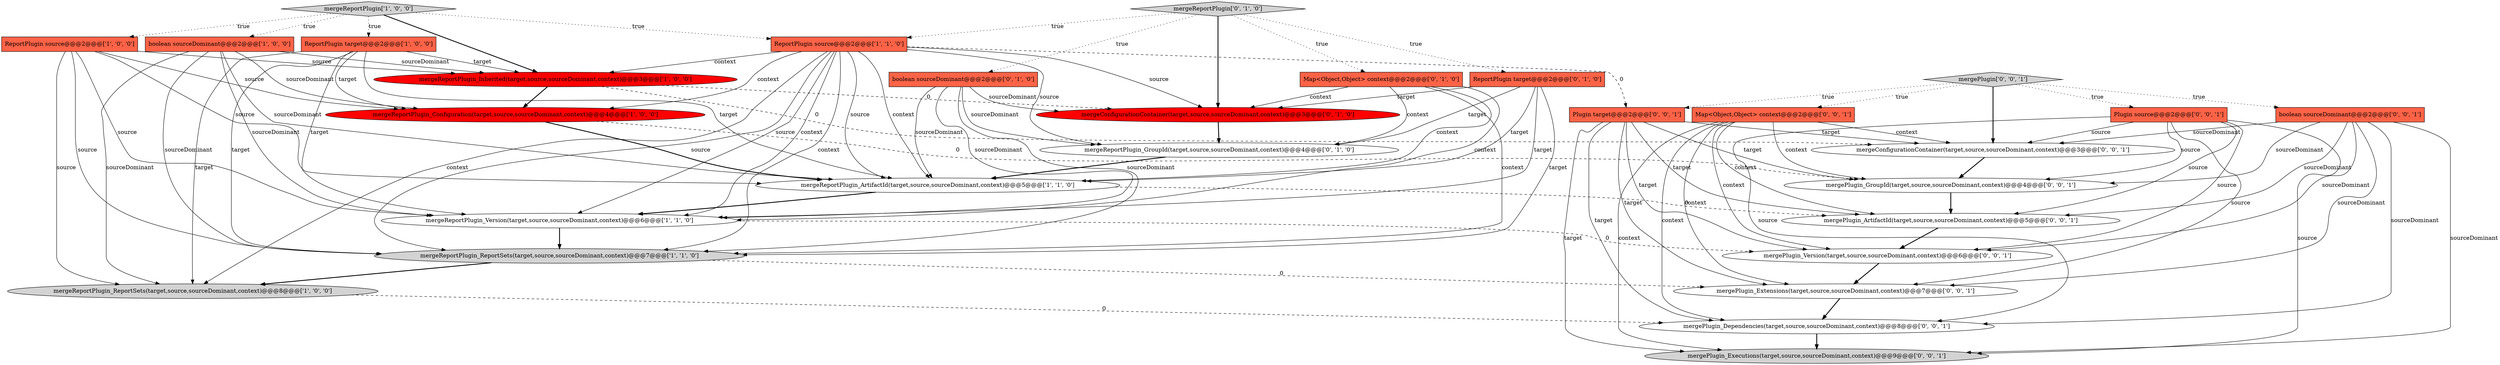 digraph {
23 [style = filled, label = "Map<Object,Object> context@@@2@@@['0', '0', '1']", fillcolor = tomato, shape = box image = "AAA0AAABBB3BBB"];
21 [style = filled, label = "mergePlugin_Version(target,source,sourceDominant,context)@@@6@@@['0', '0', '1']", fillcolor = white, shape = ellipse image = "AAA0AAABBB3BBB"];
24 [style = filled, label = "Plugin target@@@2@@@['0', '0', '1']", fillcolor = tomato, shape = box image = "AAA0AAABBB3BBB"];
28 [style = filled, label = "mergePlugin['0', '0', '1']", fillcolor = lightgray, shape = diamond image = "AAA0AAABBB3BBB"];
5 [style = filled, label = "mergeReportPlugin['1', '0', '0']", fillcolor = lightgray, shape = diamond image = "AAA0AAABBB1BBB"];
14 [style = filled, label = "mergeReportPlugin_GroupId(target,source,sourceDominant,context)@@@4@@@['0', '1', '0']", fillcolor = white, shape = ellipse image = "AAA0AAABBB2BBB"];
10 [style = filled, label = "mergeReportPlugin_Version(target,source,sourceDominant,context)@@@6@@@['1', '1', '0']", fillcolor = white, shape = ellipse image = "AAA0AAABBB1BBB"];
3 [style = filled, label = "mergeReportPlugin_ReportSets(target,source,sourceDominant,context)@@@8@@@['1', '0', '0']", fillcolor = lightgray, shape = ellipse image = "AAA0AAABBB1BBB"];
6 [style = filled, label = "mergeReportPlugin_ReportSets(target,source,sourceDominant,context)@@@7@@@['1', '1', '0']", fillcolor = lightgray, shape = ellipse image = "AAA0AAABBB1BBB"];
20 [style = filled, label = "boolean sourceDominant@@@2@@@['0', '0', '1']", fillcolor = tomato, shape = box image = "AAA0AAABBB3BBB"];
17 [style = filled, label = "mergePlugin_Executions(target,source,sourceDominant,context)@@@9@@@['0', '0', '1']", fillcolor = lightgray, shape = ellipse image = "AAA0AAABBB3BBB"];
22 [style = filled, label = "mergePlugin_Dependencies(target,source,sourceDominant,context)@@@8@@@['0', '0', '1']", fillcolor = white, shape = ellipse image = "AAA0AAABBB3BBB"];
15 [style = filled, label = "Map<Object,Object> context@@@2@@@['0', '1', '0']", fillcolor = tomato, shape = box image = "AAA0AAABBB2BBB"];
9 [style = filled, label = "mergeReportPlugin_ArtifactId(target,source,sourceDominant,context)@@@5@@@['1', '1', '0']", fillcolor = white, shape = ellipse image = "AAA0AAABBB1BBB"];
18 [style = filled, label = "Plugin source@@@2@@@['0', '0', '1']", fillcolor = tomato, shape = box image = "AAA0AAABBB3BBB"];
25 [style = filled, label = "mergePlugin_GroupId(target,source,sourceDominant,context)@@@4@@@['0', '0', '1']", fillcolor = white, shape = ellipse image = "AAA0AAABBB3BBB"];
26 [style = filled, label = "mergeConfigurationContainer(target,source,sourceDominant,context)@@@3@@@['0', '0', '1']", fillcolor = white, shape = ellipse image = "AAA0AAABBB3BBB"];
27 [style = filled, label = "mergePlugin_Extensions(target,source,sourceDominant,context)@@@7@@@['0', '0', '1']", fillcolor = white, shape = ellipse image = "AAA0AAABBB3BBB"];
11 [style = filled, label = "ReportPlugin target@@@2@@@['0', '1', '0']", fillcolor = tomato, shape = box image = "AAA0AAABBB2BBB"];
12 [style = filled, label = "mergeConfigurationContainer(target,source,sourceDominant,context)@@@3@@@['0', '1', '0']", fillcolor = red, shape = ellipse image = "AAA1AAABBB2BBB"];
19 [style = filled, label = "mergePlugin_ArtifactId(target,source,sourceDominant,context)@@@5@@@['0', '0', '1']", fillcolor = white, shape = ellipse image = "AAA0AAABBB3BBB"];
8 [style = filled, label = "ReportPlugin source@@@2@@@['1', '1', '0']", fillcolor = tomato, shape = box image = "AAA0AAABBB1BBB"];
0 [style = filled, label = "mergeReportPlugin_Inherited(target,source,sourceDominant,context)@@@3@@@['1', '0', '0']", fillcolor = red, shape = ellipse image = "AAA1AAABBB1BBB"];
13 [style = filled, label = "mergeReportPlugin['0', '1', '0']", fillcolor = lightgray, shape = diamond image = "AAA0AAABBB2BBB"];
2 [style = filled, label = "ReportPlugin target@@@2@@@['1', '0', '0']", fillcolor = tomato, shape = box image = "AAA0AAABBB1BBB"];
4 [style = filled, label = "mergeReportPlugin_Configuration(target,source,sourceDominant,context)@@@4@@@['1', '0', '0']", fillcolor = red, shape = ellipse image = "AAA1AAABBB1BBB"];
7 [style = filled, label = "boolean sourceDominant@@@2@@@['1', '0', '0']", fillcolor = tomato, shape = box image = "AAA0AAABBB1BBB"];
16 [style = filled, label = "boolean sourceDominant@@@2@@@['0', '1', '0']", fillcolor = tomato, shape = box image = "AAA0AAABBB2BBB"];
1 [style = filled, label = "ReportPlugin source@@@2@@@['1', '0', '0']", fillcolor = tomato, shape = box image = "AAA0AAABBB1BBB"];
6->3 [style = bold, label=""];
2->4 [style = solid, label="target"];
16->14 [style = solid, label="sourceDominant"];
5->1 [style = dotted, label="true"];
23->21 [style = solid, label="context"];
16->12 [style = solid, label="sourceDominant"];
24->19 [style = solid, label="target"];
18->17 [style = solid, label="source"];
23->19 [style = solid, label="context"];
9->10 [style = bold, label=""];
8->14 [style = solid, label="source"];
9->19 [style = dashed, label="0"];
15->12 [style = solid, label="context"];
4->25 [style = dashed, label="0"];
7->0 [style = solid, label="sourceDominant"];
23->27 [style = solid, label="context"];
5->0 [style = bold, label=""];
20->26 [style = solid, label="sourceDominant"];
28->18 [style = dotted, label="true"];
7->9 [style = solid, label="sourceDominant"];
16->10 [style = solid, label="sourceDominant"];
25->19 [style = bold, label=""];
14->9 [style = bold, label=""];
13->15 [style = dotted, label="true"];
24->22 [style = solid, label="target"];
7->4 [style = solid, label="sourceDominant"];
8->6 [style = solid, label="context"];
1->10 [style = solid, label="source"];
8->0 [style = solid, label="context"];
1->0 [style = solid, label="source"];
15->9 [style = solid, label="context"];
3->22 [style = dashed, label="0"];
1->3 [style = solid, label="source"];
0->12 [style = dashed, label="0"];
24->17 [style = solid, label="target"];
8->12 [style = solid, label="source"];
24->27 [style = solid, label="target"];
27->22 [style = bold, label=""];
8->6 [style = solid, label="source"];
20->27 [style = solid, label="sourceDominant"];
11->9 [style = solid, label="target"];
24->26 [style = solid, label="target"];
13->12 [style = bold, label=""];
28->24 [style = dotted, label="true"];
20->17 [style = solid, label="sourceDominant"];
6->27 [style = dashed, label="0"];
5->7 [style = dotted, label="true"];
12->14 [style = bold, label=""];
22->17 [style = bold, label=""];
28->23 [style = dotted, label="true"];
11->14 [style = solid, label="target"];
24->21 [style = solid, label="target"];
18->19 [style = solid, label="source"];
20->19 [style = solid, label="sourceDominant"];
5->8 [style = dotted, label="true"];
18->25 [style = solid, label="source"];
7->3 [style = solid, label="sourceDominant"];
2->3 [style = solid, label="target"];
18->26 [style = solid, label="source"];
4->9 [style = bold, label=""];
11->10 [style = solid, label="target"];
13->16 [style = dotted, label="true"];
1->4 [style = solid, label="source"];
20->22 [style = solid, label="sourceDominant"];
2->0 [style = solid, label="target"];
23->17 [style = solid, label="context"];
21->27 [style = bold, label=""];
8->4 [style = solid, label="context"];
28->20 [style = dotted, label="true"];
1->6 [style = solid, label="source"];
28->26 [style = bold, label=""];
0->26 [style = dashed, label="0"];
20->21 [style = solid, label="sourceDominant"];
2->10 [style = solid, label="target"];
7->6 [style = solid, label="sourceDominant"];
24->25 [style = solid, label="target"];
10->6 [style = bold, label=""];
15->14 [style = solid, label="context"];
23->25 [style = solid, label="context"];
13->8 [style = dotted, label="true"];
23->26 [style = solid, label="context"];
7->10 [style = solid, label="sourceDominant"];
2->9 [style = solid, label="target"];
13->11 [style = dotted, label="true"];
15->10 [style = solid, label="context"];
11->12 [style = solid, label="target"];
2->6 [style = solid, label="target"];
15->6 [style = solid, label="context"];
23->22 [style = solid, label="context"];
1->9 [style = solid, label="source"];
8->9 [style = solid, label="context"];
5->2 [style = dotted, label="true"];
19->21 [style = bold, label=""];
10->21 [style = dashed, label="0"];
8->10 [style = solid, label="context"];
26->25 [style = bold, label=""];
16->9 [style = solid, label="sourceDominant"];
16->6 [style = solid, label="sourceDominant"];
11->6 [style = solid, label="target"];
18->27 [style = solid, label="source"];
8->24 [style = dashed, label="0"];
18->21 [style = solid, label="source"];
18->22 [style = solid, label="source"];
20->25 [style = solid, label="sourceDominant"];
0->4 [style = bold, label=""];
8->9 [style = solid, label="source"];
8->10 [style = solid, label="source"];
8->3 [style = solid, label="context"];
}
